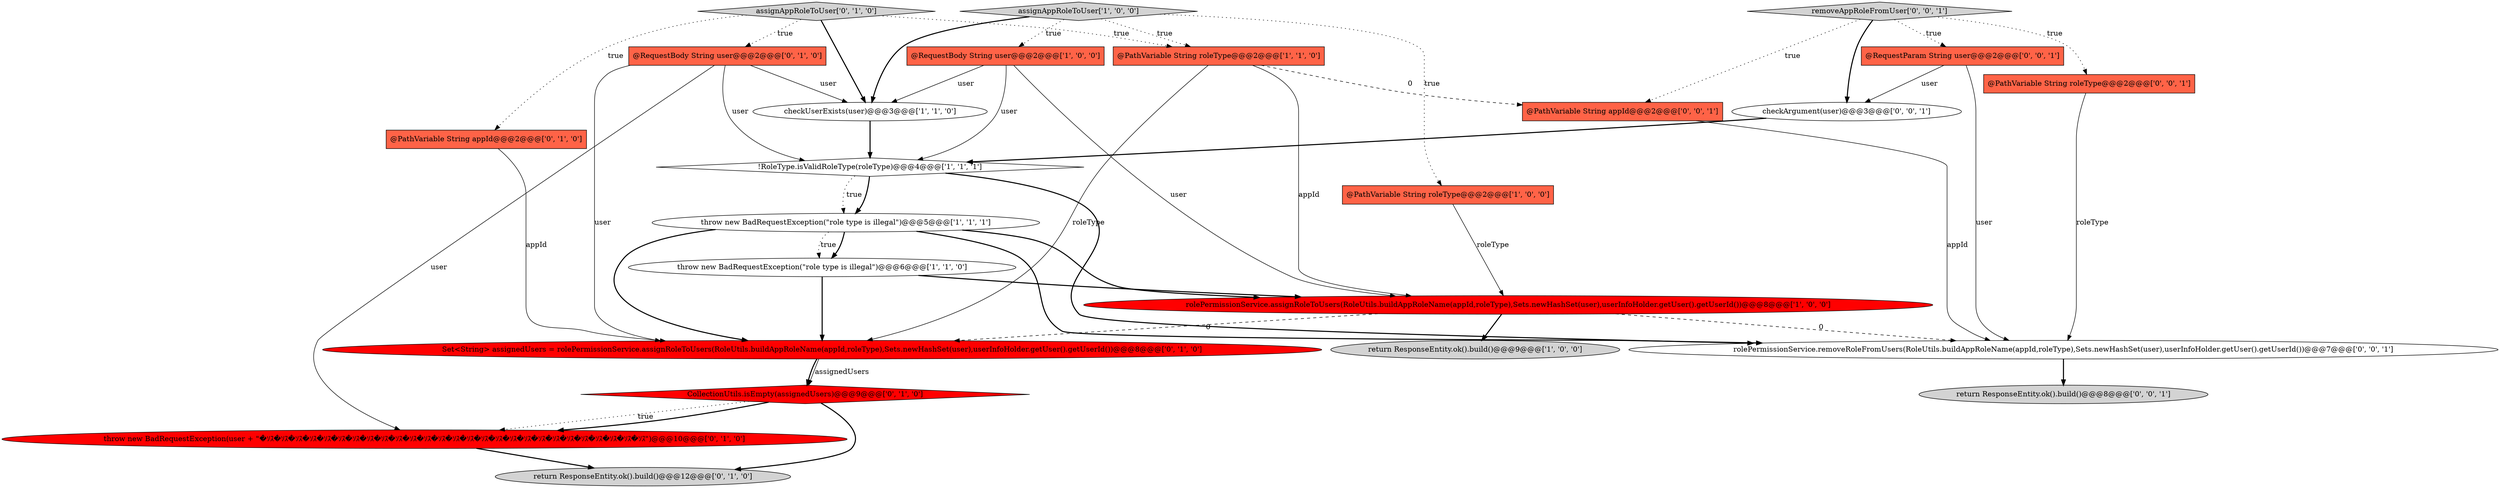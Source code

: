 digraph {
15 [style = filled, label = "Set<String> assignedUsers = rolePermissionService.assignRoleToUsers(RoleUtils.buildAppRoleName(appId,roleType),Sets.newHashSet(user),userInfoHolder.getUser().getUserId())@@@8@@@['0', '1', '0']", fillcolor = red, shape = ellipse image = "AAA1AAABBB2BBB"];
8 [style = filled, label = "!RoleType.isValidRoleType(roleType)@@@4@@@['1', '1', '1']", fillcolor = white, shape = diamond image = "AAA0AAABBB1BBB"];
11 [style = filled, label = "return ResponseEntity.ok().build()@@@12@@@['0', '1', '0']", fillcolor = lightgray, shape = ellipse image = "AAA0AAABBB2BBB"];
1 [style = filled, label = "@RequestBody String user@@@2@@@['1', '0', '0']", fillcolor = tomato, shape = box image = "AAA0AAABBB1BBB"];
2 [style = filled, label = "throw new BadRequestException(\"role type is illegal\")@@@5@@@['1', '1', '1']", fillcolor = white, shape = ellipse image = "AAA0AAABBB1BBB"];
19 [style = filled, label = "removeAppRoleFromUser['0', '0', '1']", fillcolor = lightgray, shape = diamond image = "AAA0AAABBB3BBB"];
20 [style = filled, label = "@RequestParam String user@@@2@@@['0', '0', '1']", fillcolor = tomato, shape = box image = "AAA0AAABBB3BBB"];
0 [style = filled, label = "@PathVariable String roleType@@@2@@@['1', '0', '0']", fillcolor = tomato, shape = box image = "AAA0AAABBB1BBB"];
21 [style = filled, label = "@PathVariable String roleType@@@2@@@['0', '0', '1']", fillcolor = tomato, shape = box image = "AAA0AAABBB3BBB"];
22 [style = filled, label = "return ResponseEntity.ok().build()@@@8@@@['0', '0', '1']", fillcolor = lightgray, shape = ellipse image = "AAA0AAABBB3BBB"];
6 [style = filled, label = "throw new BadRequestException(\"role type is illegal\")@@@6@@@['1', '1', '0']", fillcolor = white, shape = ellipse image = "AAA0AAABBB1BBB"];
9 [style = filled, label = "@PathVariable String roleType@@@2@@@['1', '1', '0']", fillcolor = tomato, shape = box image = "AAA0AAABBB1BBB"];
4 [style = filled, label = "return ResponseEntity.ok().build()@@@9@@@['1', '0', '0']", fillcolor = lightgray, shape = ellipse image = "AAA0AAABBB1BBB"];
17 [style = filled, label = "rolePermissionService.removeRoleFromUsers(RoleUtils.buildAppRoleName(appId,roleType),Sets.newHashSet(user),userInfoHolder.getUser().getUserId())@@@7@@@['0', '0', '1']", fillcolor = white, shape = ellipse image = "AAA0AAABBB3BBB"];
18 [style = filled, label = "checkArgument(user)@@@3@@@['0', '0', '1']", fillcolor = white, shape = ellipse image = "AAA0AAABBB3BBB"];
14 [style = filled, label = "assignAppRoleToUser['0', '1', '0']", fillcolor = lightgray, shape = diamond image = "AAA0AAABBB2BBB"];
16 [style = filled, label = "throw new BadRequestException(user + \"�ｿｽ�ｿｽ�ｿｽ�ｿｽ�ｿｽ�ｿｽ�ｿｽ�ｿｽ�ｿｽ�ｿｽ�ｿｽ�ｿｽ�ｿｽ�ｿｽ�ｿｽ�ｿｽ�ｿｽ�ｿｽ�ｿｽ�ｿｽ�ｿｽ�ｿｽ�ｿｽ�ｿｽ�ｿｽ�ｿｽ�ｿｽ\")@@@10@@@['0', '1', '0']", fillcolor = red, shape = ellipse image = "AAA1AAABBB2BBB"];
7 [style = filled, label = "assignAppRoleToUser['1', '0', '0']", fillcolor = lightgray, shape = diamond image = "AAA0AAABBB1BBB"];
12 [style = filled, label = "@PathVariable String appId@@@2@@@['0', '1', '0']", fillcolor = tomato, shape = box image = "AAA0AAABBB2BBB"];
23 [style = filled, label = "@PathVariable String appId@@@2@@@['0', '0', '1']", fillcolor = tomato, shape = box image = "AAA0AAABBB3BBB"];
13 [style = filled, label = "CollectionUtils.isEmpty(assignedUsers)@@@9@@@['0', '1', '0']", fillcolor = red, shape = diamond image = "AAA1AAABBB2BBB"];
10 [style = filled, label = "@RequestBody String user@@@2@@@['0', '1', '0']", fillcolor = tomato, shape = box image = "AAA0AAABBB2BBB"];
5 [style = filled, label = "rolePermissionService.assignRoleToUsers(RoleUtils.buildAppRoleName(appId,roleType),Sets.newHashSet(user),userInfoHolder.getUser().getUserId())@@@8@@@['1', '0', '0']", fillcolor = red, shape = ellipse image = "AAA1AAABBB1BBB"];
3 [style = filled, label = "checkUserExists(user)@@@3@@@['1', '1', '0']", fillcolor = white, shape = ellipse image = "AAA0AAABBB1BBB"];
2->17 [style = bold, label=""];
10->15 [style = solid, label="user"];
14->3 [style = bold, label=""];
13->16 [style = dotted, label="true"];
15->13 [style = bold, label=""];
19->18 [style = bold, label=""];
1->3 [style = solid, label="user"];
16->11 [style = bold, label=""];
14->12 [style = dotted, label="true"];
10->16 [style = solid, label="user"];
20->17 [style = solid, label="user"];
2->6 [style = bold, label=""];
8->2 [style = dotted, label="true"];
19->20 [style = dotted, label="true"];
9->5 [style = solid, label="appId"];
20->18 [style = solid, label="user"];
9->15 [style = solid, label="roleType"];
19->23 [style = dotted, label="true"];
19->21 [style = dotted, label="true"];
10->3 [style = solid, label="user"];
7->9 [style = dotted, label="true"];
17->22 [style = bold, label=""];
7->0 [style = dotted, label="true"];
13->11 [style = bold, label=""];
15->13 [style = solid, label="assignedUsers"];
13->16 [style = bold, label=""];
21->17 [style = solid, label="roleType"];
7->3 [style = bold, label=""];
6->15 [style = bold, label=""];
14->10 [style = dotted, label="true"];
9->23 [style = dashed, label="0"];
8->17 [style = bold, label=""];
10->8 [style = solid, label="user"];
6->5 [style = bold, label=""];
5->17 [style = dashed, label="0"];
8->2 [style = bold, label=""];
2->6 [style = dotted, label="true"];
1->8 [style = solid, label="user"];
23->17 [style = solid, label="appId"];
3->8 [style = bold, label=""];
5->4 [style = bold, label=""];
2->15 [style = bold, label=""];
0->5 [style = solid, label="roleType"];
18->8 [style = bold, label=""];
14->9 [style = dotted, label="true"];
7->1 [style = dotted, label="true"];
5->15 [style = dashed, label="0"];
1->5 [style = solid, label="user"];
2->5 [style = bold, label=""];
12->15 [style = solid, label="appId"];
}
